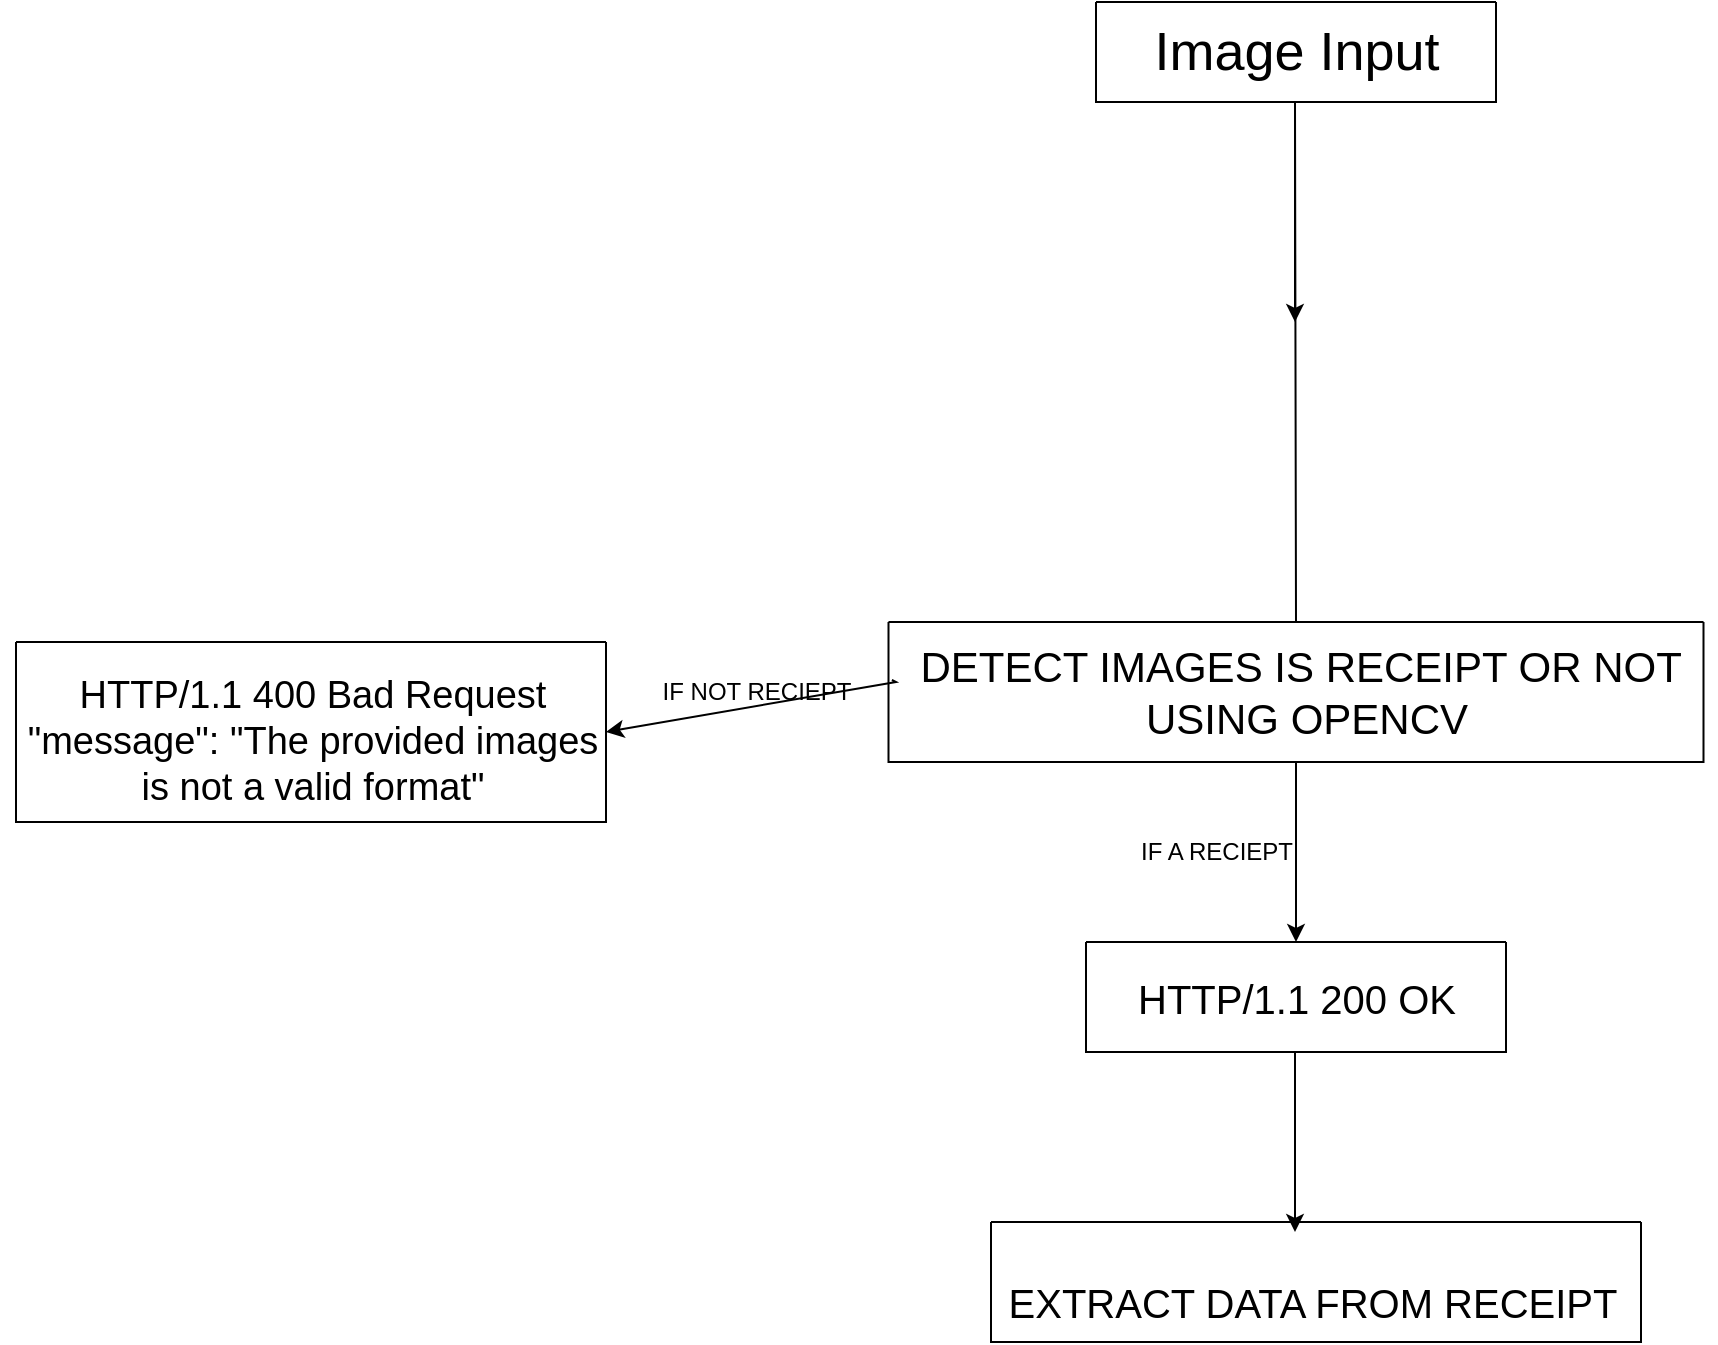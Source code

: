 <mxfile version="22.1.5" type="github">
  <diagram id="C5RBs43oDa-KdzZeNtuy" name="Page-1">
    <mxGraphModel dx="2261" dy="726" grid="1" gridSize="10" guides="1" tooltips="1" connect="1" arrows="1" fold="1" page="1" pageScale="1" pageWidth="827" pageHeight="1169" math="0" shadow="0">
      <root>
        <mxCell id="WIyWlLk6GJQsqaUBKTNV-0" />
        <mxCell id="WIyWlLk6GJQsqaUBKTNV-1" parent="WIyWlLk6GJQsqaUBKTNV-0" />
        <mxCell id="sTumBra5vFcS5-0TeWv8-1" value="" style="swimlane;startSize=0;" vertex="1" parent="WIyWlLk6GJQsqaUBKTNV-1">
          <mxGeometry x="300" y="30" width="200" height="50" as="geometry" />
        </mxCell>
        <mxCell id="sTumBra5vFcS5-0TeWv8-2" value="Image Input" style="text;html=1;align=center;verticalAlign=middle;resizable=0;points=[];autosize=1;strokeColor=none;fillColor=none;fontSize=27;" vertex="1" parent="sTumBra5vFcS5-0TeWv8-1">
          <mxGeometry x="15" width="170" height="50" as="geometry" />
        </mxCell>
        <mxCell id="sTumBra5vFcS5-0TeWv8-3" style="edgeStyle=orthogonalEdgeStyle;rounded=0;orthogonalLoop=1;jettySize=auto;html=1;exitX=0.5;exitY=1;exitDx=0;exitDy=0;" edge="1" parent="WIyWlLk6GJQsqaUBKTNV-1" source="sTumBra5vFcS5-0TeWv8-1" target="sTumBra5vFcS5-0TeWv8-1">
          <mxGeometry relative="1" as="geometry" />
        </mxCell>
        <mxCell id="sTumBra5vFcS5-0TeWv8-4" value="" style="endArrow=classic;html=1;rounded=0;exitX=0.5;exitY=0;exitDx=0;exitDy=0;" edge="1" parent="WIyWlLk6GJQsqaUBKTNV-1" source="sTumBra5vFcS5-0TeWv8-5">
          <mxGeometry width="50" height="50" relative="1" as="geometry">
            <mxPoint x="399.5" y="300" as="sourcePoint" />
            <mxPoint x="399.5" y="190" as="targetPoint" />
            <Array as="points">
              <mxPoint x="399.5" y="80" />
            </Array>
          </mxGeometry>
        </mxCell>
        <mxCell id="sTumBra5vFcS5-0TeWv8-5" value="" style="swimlane;startSize=0;" vertex="1" parent="WIyWlLk6GJQsqaUBKTNV-1">
          <mxGeometry x="196.25" y="340" width="407.5" height="70" as="geometry" />
        </mxCell>
        <mxCell id="sTumBra5vFcS5-0TeWv8-7" value="" style="swimlane;startSize=0;" vertex="1" parent="WIyWlLk6GJQsqaUBKTNV-1">
          <mxGeometry x="-240" y="350" width="295" height="90" as="geometry" />
        </mxCell>
        <mxCell id="sTumBra5vFcS5-0TeWv8-8" value="HTTP/1.1 400 Bad Request&lt;br&gt;&quot;message&quot;: &quot;The provided images&lt;br&gt;is not a valid format&quot;" style="text;html=1;align=center;verticalAlign=middle;resizable=0;points=[];autosize=1;strokeColor=none;fillColor=none;fontSize=19;" vertex="1" parent="sTumBra5vFcS5-0TeWv8-7">
          <mxGeometry x="-7.5" y="10" width="310" height="80" as="geometry" />
        </mxCell>
        <mxCell id="sTumBra5vFcS5-0TeWv8-9" value="" style="endArrow=classic;html=1;rounded=0;entryX=1;entryY=0.5;entryDx=0;entryDy=0;exitX=-0.005;exitY=0.4;exitDx=0;exitDy=0;exitPerimeter=0;" edge="1" parent="WIyWlLk6GJQsqaUBKTNV-1" source="sTumBra5vFcS5-0TeWv8-6" target="sTumBra5vFcS5-0TeWv8-7">
          <mxGeometry width="50" height="50" relative="1" as="geometry">
            <mxPoint x="440" y="320" as="sourcePoint" />
            <mxPoint x="490" y="270" as="targetPoint" />
            <Array as="points">
              <mxPoint x="200" y="370" />
            </Array>
          </mxGeometry>
        </mxCell>
        <mxCell id="sTumBra5vFcS5-0TeWv8-10" value="IF NOT RECIEPT&lt;br style=&quot;font-size: 12px;&quot;&gt;" style="text;html=1;align=center;verticalAlign=middle;resizable=0;points=[];autosize=1;strokeColor=none;fillColor=none;fontSize=12;" vertex="1" parent="WIyWlLk6GJQsqaUBKTNV-1">
          <mxGeometry x="70" y="360" width="120" height="30" as="geometry" />
        </mxCell>
        <mxCell id="sTumBra5vFcS5-0TeWv8-6" value="DETECT IMAGES IS RECEIPT OR NOT&amp;nbsp;&lt;br&gt;USING OPENCV" style="text;html=1;align=center;verticalAlign=middle;resizable=0;points=[];autosize=1;strokeColor=none;fillColor=none;fontSize=21;" vertex="1" parent="WIyWlLk6GJQsqaUBKTNV-1">
          <mxGeometry x="200" y="345" width="410" height="60" as="geometry" />
        </mxCell>
        <mxCell id="sTumBra5vFcS5-0TeWv8-11" value="" style="swimlane;startSize=0;" vertex="1" parent="WIyWlLk6GJQsqaUBKTNV-1">
          <mxGeometry x="295" y="500" width="210" height="55" as="geometry" />
        </mxCell>
        <mxCell id="sTumBra5vFcS5-0TeWv8-12" value="HTTP/1.1 200 OK&lt;br style=&quot;border-color: var(--border-color); font-size: 20px;&quot;&gt;" style="text;html=1;align=center;verticalAlign=middle;resizable=0;points=[];autosize=1;strokeColor=none;fillColor=none;fontSize=20;" vertex="1" parent="sTumBra5vFcS5-0TeWv8-11">
          <mxGeometry x="15" y="7.5" width="180" height="40" as="geometry" />
        </mxCell>
        <mxCell id="sTumBra5vFcS5-0TeWv8-13" value="IF A RECIEPT" style="text;html=1;align=center;verticalAlign=middle;resizable=0;points=[];autosize=1;strokeColor=none;fillColor=none;fontSize=12;" vertex="1" parent="WIyWlLk6GJQsqaUBKTNV-1">
          <mxGeometry x="310" y="440" width="100" height="30" as="geometry" />
        </mxCell>
        <mxCell id="sTumBra5vFcS5-0TeWv8-14" value="" style="endArrow=classic;html=1;rounded=0;entryX=0.5;entryY=0;entryDx=0;entryDy=0;exitX=0.5;exitY=1;exitDx=0;exitDy=0;" edge="1" parent="WIyWlLk6GJQsqaUBKTNV-1" source="sTumBra5vFcS5-0TeWv8-5" target="sTumBra5vFcS5-0TeWv8-11">
          <mxGeometry width="50" height="50" relative="1" as="geometry">
            <mxPoint x="403" y="410" as="sourcePoint" />
            <mxPoint x="260" y="436" as="targetPoint" />
            <Array as="points" />
          </mxGeometry>
        </mxCell>
        <mxCell id="sTumBra5vFcS5-0TeWv8-15" value="" style="swimlane;startSize=0;" vertex="1" parent="WIyWlLk6GJQsqaUBKTNV-1">
          <mxGeometry x="247.5" y="640" width="325" height="60" as="geometry" />
        </mxCell>
        <mxCell id="sTumBra5vFcS5-0TeWv8-17" value="EXTRACT DATA FROM RECEIPT" style="text;html=1;align=center;verticalAlign=middle;resizable=0;points=[];autosize=1;strokeColor=none;fillColor=none;fontSize=20;" vertex="1" parent="sTumBra5vFcS5-0TeWv8-15">
          <mxGeometry x="-5" y="20" width="330" height="40" as="geometry" />
        </mxCell>
        <mxCell id="sTumBra5vFcS5-0TeWv8-18" value="" style="endArrow=classic;html=1;rounded=0;entryX=0.5;entryY=0;entryDx=0;entryDy=0;exitX=0.5;exitY=1;exitDx=0;exitDy=0;" edge="1" parent="WIyWlLk6GJQsqaUBKTNV-1">
          <mxGeometry width="50" height="50" relative="1" as="geometry">
            <mxPoint x="399.5" y="555" as="sourcePoint" />
            <mxPoint x="399.5" y="645" as="targetPoint" />
            <Array as="points" />
          </mxGeometry>
        </mxCell>
      </root>
    </mxGraphModel>
  </diagram>
</mxfile>
